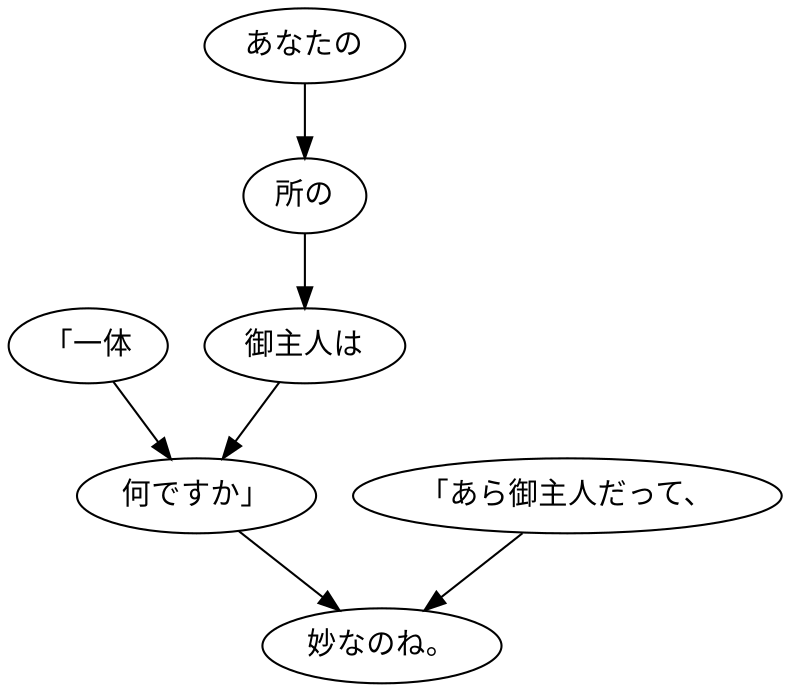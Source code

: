 digraph graph675 {
	node0 [label="「一体"];
	node1 [label="あなたの"];
	node2 [label="所の"];
	node3 [label="御主人は"];
	node4 [label="何ですか」"];
	node5 [label="「あら御主人だって、"];
	node6 [label="妙なのね。"];
	node0 -> node4;
	node1 -> node2;
	node2 -> node3;
	node3 -> node4;
	node4 -> node6;
	node5 -> node6;
}
